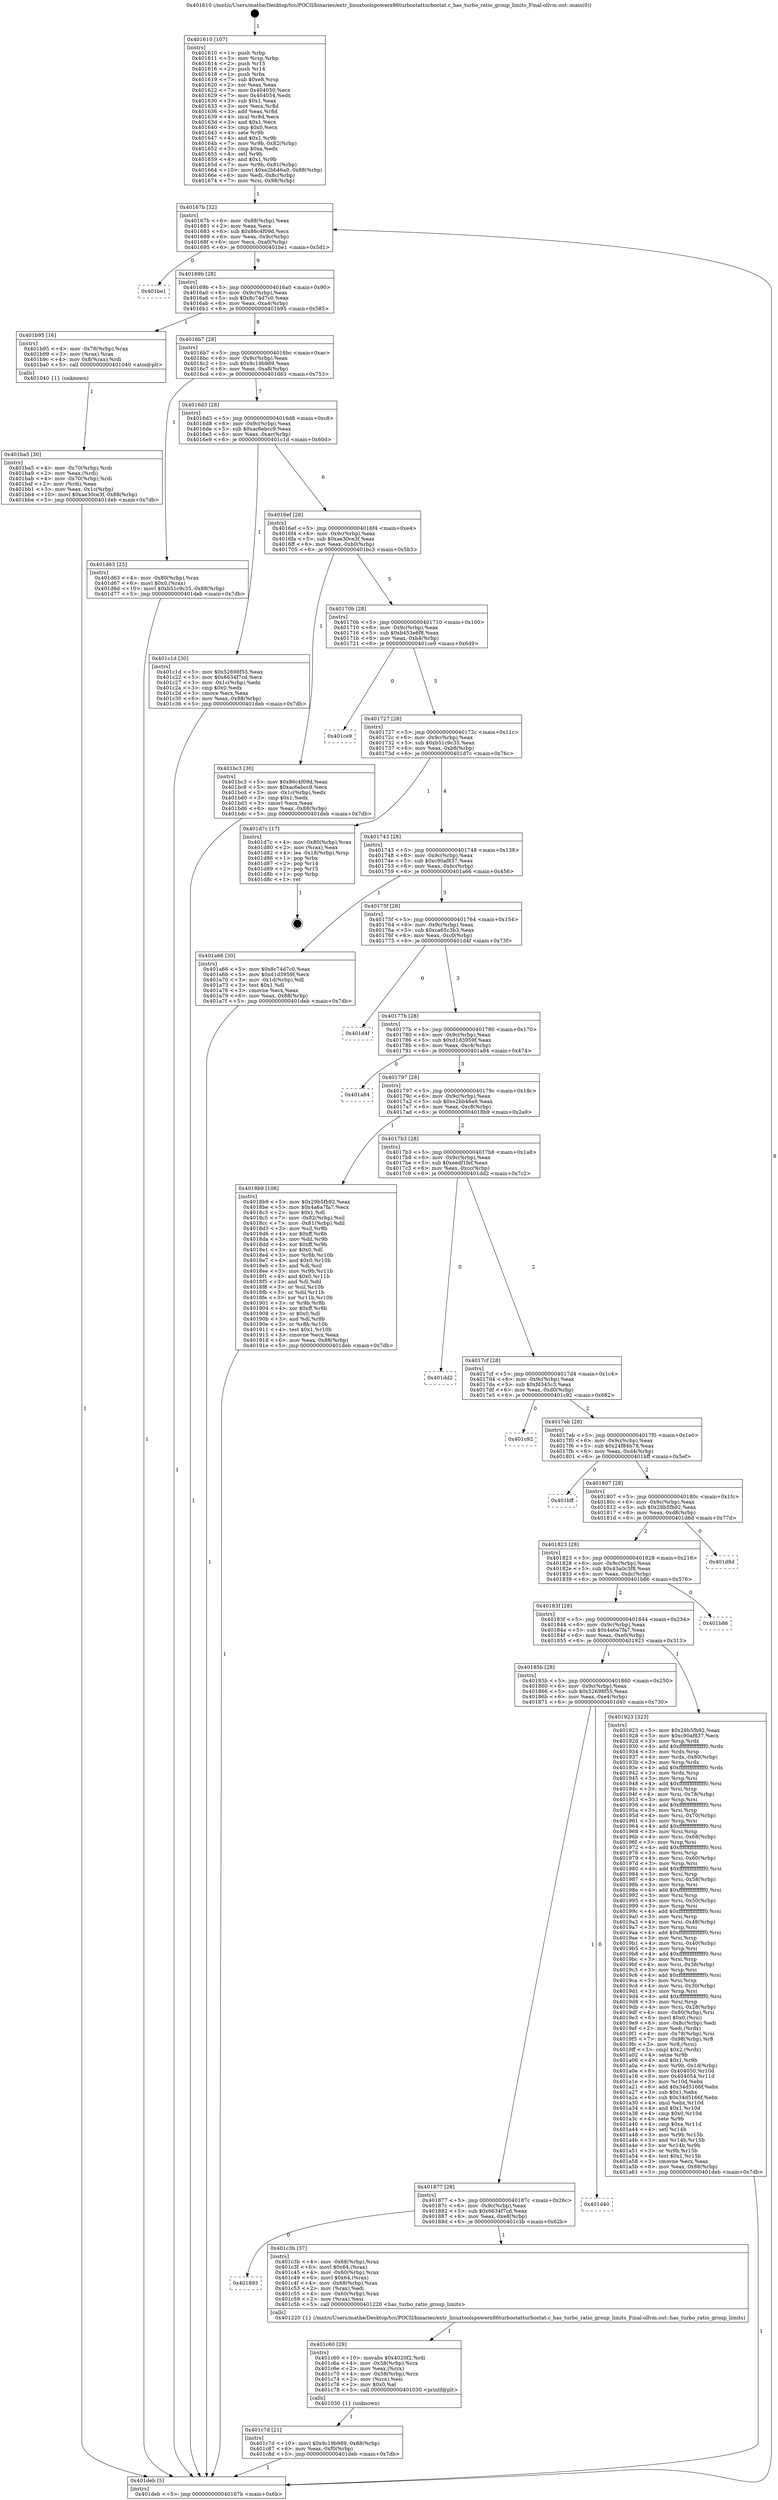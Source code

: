 digraph "0x401610" {
  label = "0x401610 (/mnt/c/Users/mathe/Desktop/tcc/POCII/binaries/extr_linuxtoolspowerx86turbostatturbostat.c_has_turbo_ratio_group_limits_Final-ollvm.out::main(0))"
  labelloc = "t"
  node[shape=record]

  Entry [label="",width=0.3,height=0.3,shape=circle,fillcolor=black,style=filled]
  "0x40167b" [label="{
     0x40167b [32]\l
     | [instrs]\l
     &nbsp;&nbsp;0x40167b \<+6\>: mov -0x88(%rbp),%eax\l
     &nbsp;&nbsp;0x401681 \<+2\>: mov %eax,%ecx\l
     &nbsp;&nbsp;0x401683 \<+6\>: sub $0x86c4f09d,%ecx\l
     &nbsp;&nbsp;0x401689 \<+6\>: mov %eax,-0x9c(%rbp)\l
     &nbsp;&nbsp;0x40168f \<+6\>: mov %ecx,-0xa0(%rbp)\l
     &nbsp;&nbsp;0x401695 \<+6\>: je 0000000000401be1 \<main+0x5d1\>\l
  }"]
  "0x401be1" [label="{
     0x401be1\l
  }", style=dashed]
  "0x40169b" [label="{
     0x40169b [28]\l
     | [instrs]\l
     &nbsp;&nbsp;0x40169b \<+5\>: jmp 00000000004016a0 \<main+0x90\>\l
     &nbsp;&nbsp;0x4016a0 \<+6\>: mov -0x9c(%rbp),%eax\l
     &nbsp;&nbsp;0x4016a6 \<+5\>: sub $0x8c74d7c0,%eax\l
     &nbsp;&nbsp;0x4016ab \<+6\>: mov %eax,-0xa4(%rbp)\l
     &nbsp;&nbsp;0x4016b1 \<+6\>: je 0000000000401b95 \<main+0x585\>\l
  }"]
  Exit [label="",width=0.3,height=0.3,shape=circle,fillcolor=black,style=filled,peripheries=2]
  "0x401b95" [label="{
     0x401b95 [16]\l
     | [instrs]\l
     &nbsp;&nbsp;0x401b95 \<+4\>: mov -0x78(%rbp),%rax\l
     &nbsp;&nbsp;0x401b99 \<+3\>: mov (%rax),%rax\l
     &nbsp;&nbsp;0x401b9c \<+4\>: mov 0x8(%rax),%rdi\l
     &nbsp;&nbsp;0x401ba0 \<+5\>: call 0000000000401040 \<atoi@plt\>\l
     | [calls]\l
     &nbsp;&nbsp;0x401040 \{1\} (unknown)\l
  }"]
  "0x4016b7" [label="{
     0x4016b7 [28]\l
     | [instrs]\l
     &nbsp;&nbsp;0x4016b7 \<+5\>: jmp 00000000004016bc \<main+0xac\>\l
     &nbsp;&nbsp;0x4016bc \<+6\>: mov -0x9c(%rbp),%eax\l
     &nbsp;&nbsp;0x4016c2 \<+5\>: sub $0x9c19b989,%eax\l
     &nbsp;&nbsp;0x4016c7 \<+6\>: mov %eax,-0xa8(%rbp)\l
     &nbsp;&nbsp;0x4016cd \<+6\>: je 0000000000401d63 \<main+0x753\>\l
  }"]
  "0x401c7d" [label="{
     0x401c7d [21]\l
     | [instrs]\l
     &nbsp;&nbsp;0x401c7d \<+10\>: movl $0x9c19b989,-0x88(%rbp)\l
     &nbsp;&nbsp;0x401c87 \<+6\>: mov %eax,-0xf0(%rbp)\l
     &nbsp;&nbsp;0x401c8d \<+5\>: jmp 0000000000401deb \<main+0x7db\>\l
  }"]
  "0x401d63" [label="{
     0x401d63 [25]\l
     | [instrs]\l
     &nbsp;&nbsp;0x401d63 \<+4\>: mov -0x80(%rbp),%rax\l
     &nbsp;&nbsp;0x401d67 \<+6\>: movl $0x0,(%rax)\l
     &nbsp;&nbsp;0x401d6d \<+10\>: movl $0xb51c9c35,-0x88(%rbp)\l
     &nbsp;&nbsp;0x401d77 \<+5\>: jmp 0000000000401deb \<main+0x7db\>\l
  }"]
  "0x4016d3" [label="{
     0x4016d3 [28]\l
     | [instrs]\l
     &nbsp;&nbsp;0x4016d3 \<+5\>: jmp 00000000004016d8 \<main+0xc8\>\l
     &nbsp;&nbsp;0x4016d8 \<+6\>: mov -0x9c(%rbp),%eax\l
     &nbsp;&nbsp;0x4016de \<+5\>: sub $0xac6ebcc9,%eax\l
     &nbsp;&nbsp;0x4016e3 \<+6\>: mov %eax,-0xac(%rbp)\l
     &nbsp;&nbsp;0x4016e9 \<+6\>: je 0000000000401c1d \<main+0x60d\>\l
  }"]
  "0x401c60" [label="{
     0x401c60 [29]\l
     | [instrs]\l
     &nbsp;&nbsp;0x401c60 \<+10\>: movabs $0x4020f2,%rdi\l
     &nbsp;&nbsp;0x401c6a \<+4\>: mov -0x58(%rbp),%rcx\l
     &nbsp;&nbsp;0x401c6e \<+2\>: mov %eax,(%rcx)\l
     &nbsp;&nbsp;0x401c70 \<+4\>: mov -0x58(%rbp),%rcx\l
     &nbsp;&nbsp;0x401c74 \<+2\>: mov (%rcx),%esi\l
     &nbsp;&nbsp;0x401c76 \<+2\>: mov $0x0,%al\l
     &nbsp;&nbsp;0x401c78 \<+5\>: call 0000000000401030 \<printf@plt\>\l
     | [calls]\l
     &nbsp;&nbsp;0x401030 \{1\} (unknown)\l
  }"]
  "0x401c1d" [label="{
     0x401c1d [30]\l
     | [instrs]\l
     &nbsp;&nbsp;0x401c1d \<+5\>: mov $0x52698f55,%eax\l
     &nbsp;&nbsp;0x401c22 \<+5\>: mov $0x6634f7cd,%ecx\l
     &nbsp;&nbsp;0x401c27 \<+3\>: mov -0x1c(%rbp),%edx\l
     &nbsp;&nbsp;0x401c2a \<+3\>: cmp $0x0,%edx\l
     &nbsp;&nbsp;0x401c2d \<+3\>: cmove %ecx,%eax\l
     &nbsp;&nbsp;0x401c30 \<+6\>: mov %eax,-0x88(%rbp)\l
     &nbsp;&nbsp;0x401c36 \<+5\>: jmp 0000000000401deb \<main+0x7db\>\l
  }"]
  "0x4016ef" [label="{
     0x4016ef [28]\l
     | [instrs]\l
     &nbsp;&nbsp;0x4016ef \<+5\>: jmp 00000000004016f4 \<main+0xe4\>\l
     &nbsp;&nbsp;0x4016f4 \<+6\>: mov -0x9c(%rbp),%eax\l
     &nbsp;&nbsp;0x4016fa \<+5\>: sub $0xae30ce3f,%eax\l
     &nbsp;&nbsp;0x4016ff \<+6\>: mov %eax,-0xb0(%rbp)\l
     &nbsp;&nbsp;0x401705 \<+6\>: je 0000000000401bc3 \<main+0x5b3\>\l
  }"]
  "0x401893" [label="{
     0x401893\l
  }", style=dashed]
  "0x401bc3" [label="{
     0x401bc3 [30]\l
     | [instrs]\l
     &nbsp;&nbsp;0x401bc3 \<+5\>: mov $0x86c4f09d,%eax\l
     &nbsp;&nbsp;0x401bc8 \<+5\>: mov $0xac6ebcc9,%ecx\l
     &nbsp;&nbsp;0x401bcd \<+3\>: mov -0x1c(%rbp),%edx\l
     &nbsp;&nbsp;0x401bd0 \<+3\>: cmp $0x1,%edx\l
     &nbsp;&nbsp;0x401bd3 \<+3\>: cmovl %ecx,%eax\l
     &nbsp;&nbsp;0x401bd6 \<+6\>: mov %eax,-0x88(%rbp)\l
     &nbsp;&nbsp;0x401bdc \<+5\>: jmp 0000000000401deb \<main+0x7db\>\l
  }"]
  "0x40170b" [label="{
     0x40170b [28]\l
     | [instrs]\l
     &nbsp;&nbsp;0x40170b \<+5\>: jmp 0000000000401710 \<main+0x100\>\l
     &nbsp;&nbsp;0x401710 \<+6\>: mov -0x9c(%rbp),%eax\l
     &nbsp;&nbsp;0x401716 \<+5\>: sub $0xb453e6f8,%eax\l
     &nbsp;&nbsp;0x40171b \<+6\>: mov %eax,-0xb4(%rbp)\l
     &nbsp;&nbsp;0x401721 \<+6\>: je 0000000000401ce9 \<main+0x6d9\>\l
  }"]
  "0x401c3b" [label="{
     0x401c3b [37]\l
     | [instrs]\l
     &nbsp;&nbsp;0x401c3b \<+4\>: mov -0x68(%rbp),%rax\l
     &nbsp;&nbsp;0x401c3f \<+6\>: movl $0x64,(%rax)\l
     &nbsp;&nbsp;0x401c45 \<+4\>: mov -0x60(%rbp),%rax\l
     &nbsp;&nbsp;0x401c49 \<+6\>: movl $0x64,(%rax)\l
     &nbsp;&nbsp;0x401c4f \<+4\>: mov -0x68(%rbp),%rax\l
     &nbsp;&nbsp;0x401c53 \<+2\>: mov (%rax),%edi\l
     &nbsp;&nbsp;0x401c55 \<+4\>: mov -0x60(%rbp),%rax\l
     &nbsp;&nbsp;0x401c59 \<+2\>: mov (%rax),%esi\l
     &nbsp;&nbsp;0x401c5b \<+5\>: call 0000000000401220 \<has_turbo_ratio_group_limits\>\l
     | [calls]\l
     &nbsp;&nbsp;0x401220 \{1\} (/mnt/c/Users/mathe/Desktop/tcc/POCII/binaries/extr_linuxtoolspowerx86turbostatturbostat.c_has_turbo_ratio_group_limits_Final-ollvm.out::has_turbo_ratio_group_limits)\l
  }"]
  "0x401ce9" [label="{
     0x401ce9\l
  }", style=dashed]
  "0x401727" [label="{
     0x401727 [28]\l
     | [instrs]\l
     &nbsp;&nbsp;0x401727 \<+5\>: jmp 000000000040172c \<main+0x11c\>\l
     &nbsp;&nbsp;0x40172c \<+6\>: mov -0x9c(%rbp),%eax\l
     &nbsp;&nbsp;0x401732 \<+5\>: sub $0xb51c9c35,%eax\l
     &nbsp;&nbsp;0x401737 \<+6\>: mov %eax,-0xb8(%rbp)\l
     &nbsp;&nbsp;0x40173d \<+6\>: je 0000000000401d7c \<main+0x76c\>\l
  }"]
  "0x401877" [label="{
     0x401877 [28]\l
     | [instrs]\l
     &nbsp;&nbsp;0x401877 \<+5\>: jmp 000000000040187c \<main+0x26c\>\l
     &nbsp;&nbsp;0x40187c \<+6\>: mov -0x9c(%rbp),%eax\l
     &nbsp;&nbsp;0x401882 \<+5\>: sub $0x6634f7cd,%eax\l
     &nbsp;&nbsp;0x401887 \<+6\>: mov %eax,-0xe8(%rbp)\l
     &nbsp;&nbsp;0x40188d \<+6\>: je 0000000000401c3b \<main+0x62b\>\l
  }"]
  "0x401d7c" [label="{
     0x401d7c [17]\l
     | [instrs]\l
     &nbsp;&nbsp;0x401d7c \<+4\>: mov -0x80(%rbp),%rax\l
     &nbsp;&nbsp;0x401d80 \<+2\>: mov (%rax),%eax\l
     &nbsp;&nbsp;0x401d82 \<+4\>: lea -0x18(%rbp),%rsp\l
     &nbsp;&nbsp;0x401d86 \<+1\>: pop %rbx\l
     &nbsp;&nbsp;0x401d87 \<+2\>: pop %r14\l
     &nbsp;&nbsp;0x401d89 \<+2\>: pop %r15\l
     &nbsp;&nbsp;0x401d8b \<+1\>: pop %rbp\l
     &nbsp;&nbsp;0x401d8c \<+1\>: ret\l
  }"]
  "0x401743" [label="{
     0x401743 [28]\l
     | [instrs]\l
     &nbsp;&nbsp;0x401743 \<+5\>: jmp 0000000000401748 \<main+0x138\>\l
     &nbsp;&nbsp;0x401748 \<+6\>: mov -0x9c(%rbp),%eax\l
     &nbsp;&nbsp;0x40174e \<+5\>: sub $0xc90af837,%eax\l
     &nbsp;&nbsp;0x401753 \<+6\>: mov %eax,-0xbc(%rbp)\l
     &nbsp;&nbsp;0x401759 \<+6\>: je 0000000000401a66 \<main+0x456\>\l
  }"]
  "0x401d40" [label="{
     0x401d40\l
  }", style=dashed]
  "0x401a66" [label="{
     0x401a66 [30]\l
     | [instrs]\l
     &nbsp;&nbsp;0x401a66 \<+5\>: mov $0x8c74d7c0,%eax\l
     &nbsp;&nbsp;0x401a6b \<+5\>: mov $0xd1d3959f,%ecx\l
     &nbsp;&nbsp;0x401a70 \<+3\>: mov -0x1d(%rbp),%dl\l
     &nbsp;&nbsp;0x401a73 \<+3\>: test $0x1,%dl\l
     &nbsp;&nbsp;0x401a76 \<+3\>: cmovne %ecx,%eax\l
     &nbsp;&nbsp;0x401a79 \<+6\>: mov %eax,-0x88(%rbp)\l
     &nbsp;&nbsp;0x401a7f \<+5\>: jmp 0000000000401deb \<main+0x7db\>\l
  }"]
  "0x40175f" [label="{
     0x40175f [28]\l
     | [instrs]\l
     &nbsp;&nbsp;0x40175f \<+5\>: jmp 0000000000401764 \<main+0x154\>\l
     &nbsp;&nbsp;0x401764 \<+6\>: mov -0x9c(%rbp),%eax\l
     &nbsp;&nbsp;0x40176a \<+5\>: sub $0xca65c3b3,%eax\l
     &nbsp;&nbsp;0x40176f \<+6\>: mov %eax,-0xc0(%rbp)\l
     &nbsp;&nbsp;0x401775 \<+6\>: je 0000000000401d4f \<main+0x73f\>\l
  }"]
  "0x401ba5" [label="{
     0x401ba5 [30]\l
     | [instrs]\l
     &nbsp;&nbsp;0x401ba5 \<+4\>: mov -0x70(%rbp),%rdi\l
     &nbsp;&nbsp;0x401ba9 \<+2\>: mov %eax,(%rdi)\l
     &nbsp;&nbsp;0x401bab \<+4\>: mov -0x70(%rbp),%rdi\l
     &nbsp;&nbsp;0x401baf \<+2\>: mov (%rdi),%eax\l
     &nbsp;&nbsp;0x401bb1 \<+3\>: mov %eax,-0x1c(%rbp)\l
     &nbsp;&nbsp;0x401bb4 \<+10\>: movl $0xae30ce3f,-0x88(%rbp)\l
     &nbsp;&nbsp;0x401bbe \<+5\>: jmp 0000000000401deb \<main+0x7db\>\l
  }"]
  "0x401d4f" [label="{
     0x401d4f\l
  }", style=dashed]
  "0x40177b" [label="{
     0x40177b [28]\l
     | [instrs]\l
     &nbsp;&nbsp;0x40177b \<+5\>: jmp 0000000000401780 \<main+0x170\>\l
     &nbsp;&nbsp;0x401780 \<+6\>: mov -0x9c(%rbp),%eax\l
     &nbsp;&nbsp;0x401786 \<+5\>: sub $0xd1d3959f,%eax\l
     &nbsp;&nbsp;0x40178b \<+6\>: mov %eax,-0xc4(%rbp)\l
     &nbsp;&nbsp;0x401791 \<+6\>: je 0000000000401a84 \<main+0x474\>\l
  }"]
  "0x40185b" [label="{
     0x40185b [28]\l
     | [instrs]\l
     &nbsp;&nbsp;0x40185b \<+5\>: jmp 0000000000401860 \<main+0x250\>\l
     &nbsp;&nbsp;0x401860 \<+6\>: mov -0x9c(%rbp),%eax\l
     &nbsp;&nbsp;0x401866 \<+5\>: sub $0x52698f55,%eax\l
     &nbsp;&nbsp;0x40186b \<+6\>: mov %eax,-0xe4(%rbp)\l
     &nbsp;&nbsp;0x401871 \<+6\>: je 0000000000401d40 \<main+0x730\>\l
  }"]
  "0x401a84" [label="{
     0x401a84\l
  }", style=dashed]
  "0x401797" [label="{
     0x401797 [28]\l
     | [instrs]\l
     &nbsp;&nbsp;0x401797 \<+5\>: jmp 000000000040179c \<main+0x18c\>\l
     &nbsp;&nbsp;0x40179c \<+6\>: mov -0x9c(%rbp),%eax\l
     &nbsp;&nbsp;0x4017a2 \<+5\>: sub $0xe2bb46a9,%eax\l
     &nbsp;&nbsp;0x4017a7 \<+6\>: mov %eax,-0xc8(%rbp)\l
     &nbsp;&nbsp;0x4017ad \<+6\>: je 00000000004018b9 \<main+0x2a9\>\l
  }"]
  "0x401923" [label="{
     0x401923 [323]\l
     | [instrs]\l
     &nbsp;&nbsp;0x401923 \<+5\>: mov $0x29b5fb92,%eax\l
     &nbsp;&nbsp;0x401928 \<+5\>: mov $0xc90af837,%ecx\l
     &nbsp;&nbsp;0x40192d \<+3\>: mov %rsp,%rdx\l
     &nbsp;&nbsp;0x401930 \<+4\>: add $0xfffffffffffffff0,%rdx\l
     &nbsp;&nbsp;0x401934 \<+3\>: mov %rdx,%rsp\l
     &nbsp;&nbsp;0x401937 \<+4\>: mov %rdx,-0x80(%rbp)\l
     &nbsp;&nbsp;0x40193b \<+3\>: mov %rsp,%rdx\l
     &nbsp;&nbsp;0x40193e \<+4\>: add $0xfffffffffffffff0,%rdx\l
     &nbsp;&nbsp;0x401942 \<+3\>: mov %rdx,%rsp\l
     &nbsp;&nbsp;0x401945 \<+3\>: mov %rsp,%rsi\l
     &nbsp;&nbsp;0x401948 \<+4\>: add $0xfffffffffffffff0,%rsi\l
     &nbsp;&nbsp;0x40194c \<+3\>: mov %rsi,%rsp\l
     &nbsp;&nbsp;0x40194f \<+4\>: mov %rsi,-0x78(%rbp)\l
     &nbsp;&nbsp;0x401953 \<+3\>: mov %rsp,%rsi\l
     &nbsp;&nbsp;0x401956 \<+4\>: add $0xfffffffffffffff0,%rsi\l
     &nbsp;&nbsp;0x40195a \<+3\>: mov %rsi,%rsp\l
     &nbsp;&nbsp;0x40195d \<+4\>: mov %rsi,-0x70(%rbp)\l
     &nbsp;&nbsp;0x401961 \<+3\>: mov %rsp,%rsi\l
     &nbsp;&nbsp;0x401964 \<+4\>: add $0xfffffffffffffff0,%rsi\l
     &nbsp;&nbsp;0x401968 \<+3\>: mov %rsi,%rsp\l
     &nbsp;&nbsp;0x40196b \<+4\>: mov %rsi,-0x68(%rbp)\l
     &nbsp;&nbsp;0x40196f \<+3\>: mov %rsp,%rsi\l
     &nbsp;&nbsp;0x401972 \<+4\>: add $0xfffffffffffffff0,%rsi\l
     &nbsp;&nbsp;0x401976 \<+3\>: mov %rsi,%rsp\l
     &nbsp;&nbsp;0x401979 \<+4\>: mov %rsi,-0x60(%rbp)\l
     &nbsp;&nbsp;0x40197d \<+3\>: mov %rsp,%rsi\l
     &nbsp;&nbsp;0x401980 \<+4\>: add $0xfffffffffffffff0,%rsi\l
     &nbsp;&nbsp;0x401984 \<+3\>: mov %rsi,%rsp\l
     &nbsp;&nbsp;0x401987 \<+4\>: mov %rsi,-0x58(%rbp)\l
     &nbsp;&nbsp;0x40198b \<+3\>: mov %rsp,%rsi\l
     &nbsp;&nbsp;0x40198e \<+4\>: add $0xfffffffffffffff0,%rsi\l
     &nbsp;&nbsp;0x401992 \<+3\>: mov %rsi,%rsp\l
     &nbsp;&nbsp;0x401995 \<+4\>: mov %rsi,-0x50(%rbp)\l
     &nbsp;&nbsp;0x401999 \<+3\>: mov %rsp,%rsi\l
     &nbsp;&nbsp;0x40199c \<+4\>: add $0xfffffffffffffff0,%rsi\l
     &nbsp;&nbsp;0x4019a0 \<+3\>: mov %rsi,%rsp\l
     &nbsp;&nbsp;0x4019a3 \<+4\>: mov %rsi,-0x48(%rbp)\l
     &nbsp;&nbsp;0x4019a7 \<+3\>: mov %rsp,%rsi\l
     &nbsp;&nbsp;0x4019aa \<+4\>: add $0xfffffffffffffff0,%rsi\l
     &nbsp;&nbsp;0x4019ae \<+3\>: mov %rsi,%rsp\l
     &nbsp;&nbsp;0x4019b1 \<+4\>: mov %rsi,-0x40(%rbp)\l
     &nbsp;&nbsp;0x4019b5 \<+3\>: mov %rsp,%rsi\l
     &nbsp;&nbsp;0x4019b8 \<+4\>: add $0xfffffffffffffff0,%rsi\l
     &nbsp;&nbsp;0x4019bc \<+3\>: mov %rsi,%rsp\l
     &nbsp;&nbsp;0x4019bf \<+4\>: mov %rsi,-0x38(%rbp)\l
     &nbsp;&nbsp;0x4019c3 \<+3\>: mov %rsp,%rsi\l
     &nbsp;&nbsp;0x4019c6 \<+4\>: add $0xfffffffffffffff0,%rsi\l
     &nbsp;&nbsp;0x4019ca \<+3\>: mov %rsi,%rsp\l
     &nbsp;&nbsp;0x4019cd \<+4\>: mov %rsi,-0x30(%rbp)\l
     &nbsp;&nbsp;0x4019d1 \<+3\>: mov %rsp,%rsi\l
     &nbsp;&nbsp;0x4019d4 \<+4\>: add $0xfffffffffffffff0,%rsi\l
     &nbsp;&nbsp;0x4019d8 \<+3\>: mov %rsi,%rsp\l
     &nbsp;&nbsp;0x4019db \<+4\>: mov %rsi,-0x28(%rbp)\l
     &nbsp;&nbsp;0x4019df \<+4\>: mov -0x80(%rbp),%rsi\l
     &nbsp;&nbsp;0x4019e3 \<+6\>: movl $0x0,(%rsi)\l
     &nbsp;&nbsp;0x4019e9 \<+6\>: mov -0x8c(%rbp),%edi\l
     &nbsp;&nbsp;0x4019ef \<+2\>: mov %edi,(%rdx)\l
     &nbsp;&nbsp;0x4019f1 \<+4\>: mov -0x78(%rbp),%rsi\l
     &nbsp;&nbsp;0x4019f5 \<+7\>: mov -0x98(%rbp),%r8\l
     &nbsp;&nbsp;0x4019fc \<+3\>: mov %r8,(%rsi)\l
     &nbsp;&nbsp;0x4019ff \<+3\>: cmpl $0x2,(%rdx)\l
     &nbsp;&nbsp;0x401a02 \<+4\>: setne %r9b\l
     &nbsp;&nbsp;0x401a06 \<+4\>: and $0x1,%r9b\l
     &nbsp;&nbsp;0x401a0a \<+4\>: mov %r9b,-0x1d(%rbp)\l
     &nbsp;&nbsp;0x401a0e \<+8\>: mov 0x404050,%r10d\l
     &nbsp;&nbsp;0x401a16 \<+8\>: mov 0x404054,%r11d\l
     &nbsp;&nbsp;0x401a1e \<+3\>: mov %r10d,%ebx\l
     &nbsp;&nbsp;0x401a21 \<+6\>: add $0x34d5166f,%ebx\l
     &nbsp;&nbsp;0x401a27 \<+3\>: sub $0x1,%ebx\l
     &nbsp;&nbsp;0x401a2a \<+6\>: sub $0x34d5166f,%ebx\l
     &nbsp;&nbsp;0x401a30 \<+4\>: imul %ebx,%r10d\l
     &nbsp;&nbsp;0x401a34 \<+4\>: and $0x1,%r10d\l
     &nbsp;&nbsp;0x401a38 \<+4\>: cmp $0x0,%r10d\l
     &nbsp;&nbsp;0x401a3c \<+4\>: sete %r9b\l
     &nbsp;&nbsp;0x401a40 \<+4\>: cmp $0xa,%r11d\l
     &nbsp;&nbsp;0x401a44 \<+4\>: setl %r14b\l
     &nbsp;&nbsp;0x401a48 \<+3\>: mov %r9b,%r15b\l
     &nbsp;&nbsp;0x401a4b \<+3\>: and %r14b,%r15b\l
     &nbsp;&nbsp;0x401a4e \<+3\>: xor %r14b,%r9b\l
     &nbsp;&nbsp;0x401a51 \<+3\>: or %r9b,%r15b\l
     &nbsp;&nbsp;0x401a54 \<+4\>: test $0x1,%r15b\l
     &nbsp;&nbsp;0x401a58 \<+3\>: cmovne %ecx,%eax\l
     &nbsp;&nbsp;0x401a5b \<+6\>: mov %eax,-0x88(%rbp)\l
     &nbsp;&nbsp;0x401a61 \<+5\>: jmp 0000000000401deb \<main+0x7db\>\l
  }"]
  "0x4018b9" [label="{
     0x4018b9 [106]\l
     | [instrs]\l
     &nbsp;&nbsp;0x4018b9 \<+5\>: mov $0x29b5fb92,%eax\l
     &nbsp;&nbsp;0x4018be \<+5\>: mov $0x4a6a7fa7,%ecx\l
     &nbsp;&nbsp;0x4018c3 \<+2\>: mov $0x1,%dl\l
     &nbsp;&nbsp;0x4018c5 \<+7\>: mov -0x82(%rbp),%sil\l
     &nbsp;&nbsp;0x4018cc \<+7\>: mov -0x81(%rbp),%dil\l
     &nbsp;&nbsp;0x4018d3 \<+3\>: mov %sil,%r8b\l
     &nbsp;&nbsp;0x4018d6 \<+4\>: xor $0xff,%r8b\l
     &nbsp;&nbsp;0x4018da \<+3\>: mov %dil,%r9b\l
     &nbsp;&nbsp;0x4018dd \<+4\>: xor $0xff,%r9b\l
     &nbsp;&nbsp;0x4018e1 \<+3\>: xor $0x0,%dl\l
     &nbsp;&nbsp;0x4018e4 \<+3\>: mov %r8b,%r10b\l
     &nbsp;&nbsp;0x4018e7 \<+4\>: and $0x0,%r10b\l
     &nbsp;&nbsp;0x4018eb \<+3\>: and %dl,%sil\l
     &nbsp;&nbsp;0x4018ee \<+3\>: mov %r9b,%r11b\l
     &nbsp;&nbsp;0x4018f1 \<+4\>: and $0x0,%r11b\l
     &nbsp;&nbsp;0x4018f5 \<+3\>: and %dl,%dil\l
     &nbsp;&nbsp;0x4018f8 \<+3\>: or %sil,%r10b\l
     &nbsp;&nbsp;0x4018fb \<+3\>: or %dil,%r11b\l
     &nbsp;&nbsp;0x4018fe \<+3\>: xor %r11b,%r10b\l
     &nbsp;&nbsp;0x401901 \<+3\>: or %r9b,%r8b\l
     &nbsp;&nbsp;0x401904 \<+4\>: xor $0xff,%r8b\l
     &nbsp;&nbsp;0x401908 \<+3\>: or $0x0,%dl\l
     &nbsp;&nbsp;0x40190b \<+3\>: and %dl,%r8b\l
     &nbsp;&nbsp;0x40190e \<+3\>: or %r8b,%r10b\l
     &nbsp;&nbsp;0x401911 \<+4\>: test $0x1,%r10b\l
     &nbsp;&nbsp;0x401915 \<+3\>: cmovne %ecx,%eax\l
     &nbsp;&nbsp;0x401918 \<+6\>: mov %eax,-0x88(%rbp)\l
     &nbsp;&nbsp;0x40191e \<+5\>: jmp 0000000000401deb \<main+0x7db\>\l
  }"]
  "0x4017b3" [label="{
     0x4017b3 [28]\l
     | [instrs]\l
     &nbsp;&nbsp;0x4017b3 \<+5\>: jmp 00000000004017b8 \<main+0x1a8\>\l
     &nbsp;&nbsp;0x4017b8 \<+6\>: mov -0x9c(%rbp),%eax\l
     &nbsp;&nbsp;0x4017be \<+5\>: sub $0xeedf1fef,%eax\l
     &nbsp;&nbsp;0x4017c3 \<+6\>: mov %eax,-0xcc(%rbp)\l
     &nbsp;&nbsp;0x4017c9 \<+6\>: je 0000000000401dd2 \<main+0x7c2\>\l
  }"]
  "0x401deb" [label="{
     0x401deb [5]\l
     | [instrs]\l
     &nbsp;&nbsp;0x401deb \<+5\>: jmp 000000000040167b \<main+0x6b\>\l
  }"]
  "0x401610" [label="{
     0x401610 [107]\l
     | [instrs]\l
     &nbsp;&nbsp;0x401610 \<+1\>: push %rbp\l
     &nbsp;&nbsp;0x401611 \<+3\>: mov %rsp,%rbp\l
     &nbsp;&nbsp;0x401614 \<+2\>: push %r15\l
     &nbsp;&nbsp;0x401616 \<+2\>: push %r14\l
     &nbsp;&nbsp;0x401618 \<+1\>: push %rbx\l
     &nbsp;&nbsp;0x401619 \<+7\>: sub $0xe8,%rsp\l
     &nbsp;&nbsp;0x401620 \<+2\>: xor %eax,%eax\l
     &nbsp;&nbsp;0x401622 \<+7\>: mov 0x404050,%ecx\l
     &nbsp;&nbsp;0x401629 \<+7\>: mov 0x404054,%edx\l
     &nbsp;&nbsp;0x401630 \<+3\>: sub $0x1,%eax\l
     &nbsp;&nbsp;0x401633 \<+3\>: mov %ecx,%r8d\l
     &nbsp;&nbsp;0x401636 \<+3\>: add %eax,%r8d\l
     &nbsp;&nbsp;0x401639 \<+4\>: imul %r8d,%ecx\l
     &nbsp;&nbsp;0x40163d \<+3\>: and $0x1,%ecx\l
     &nbsp;&nbsp;0x401640 \<+3\>: cmp $0x0,%ecx\l
     &nbsp;&nbsp;0x401643 \<+4\>: sete %r9b\l
     &nbsp;&nbsp;0x401647 \<+4\>: and $0x1,%r9b\l
     &nbsp;&nbsp;0x40164b \<+7\>: mov %r9b,-0x82(%rbp)\l
     &nbsp;&nbsp;0x401652 \<+3\>: cmp $0xa,%edx\l
     &nbsp;&nbsp;0x401655 \<+4\>: setl %r9b\l
     &nbsp;&nbsp;0x401659 \<+4\>: and $0x1,%r9b\l
     &nbsp;&nbsp;0x40165d \<+7\>: mov %r9b,-0x81(%rbp)\l
     &nbsp;&nbsp;0x401664 \<+10\>: movl $0xe2bb46a9,-0x88(%rbp)\l
     &nbsp;&nbsp;0x40166e \<+6\>: mov %edi,-0x8c(%rbp)\l
     &nbsp;&nbsp;0x401674 \<+7\>: mov %rsi,-0x98(%rbp)\l
  }"]
  "0x40183f" [label="{
     0x40183f [28]\l
     | [instrs]\l
     &nbsp;&nbsp;0x40183f \<+5\>: jmp 0000000000401844 \<main+0x234\>\l
     &nbsp;&nbsp;0x401844 \<+6\>: mov -0x9c(%rbp),%eax\l
     &nbsp;&nbsp;0x40184a \<+5\>: sub $0x4a6a7fa7,%eax\l
     &nbsp;&nbsp;0x40184f \<+6\>: mov %eax,-0xe0(%rbp)\l
     &nbsp;&nbsp;0x401855 \<+6\>: je 0000000000401923 \<main+0x313\>\l
  }"]
  "0x401dd2" [label="{
     0x401dd2\l
  }", style=dashed]
  "0x4017cf" [label="{
     0x4017cf [28]\l
     | [instrs]\l
     &nbsp;&nbsp;0x4017cf \<+5\>: jmp 00000000004017d4 \<main+0x1c4\>\l
     &nbsp;&nbsp;0x4017d4 \<+6\>: mov -0x9c(%rbp),%eax\l
     &nbsp;&nbsp;0x4017da \<+5\>: sub $0xfd345c3,%eax\l
     &nbsp;&nbsp;0x4017df \<+6\>: mov %eax,-0xd0(%rbp)\l
     &nbsp;&nbsp;0x4017e5 \<+6\>: je 0000000000401c92 \<main+0x682\>\l
  }"]
  "0x401b86" [label="{
     0x401b86\l
  }", style=dashed]
  "0x401c92" [label="{
     0x401c92\l
  }", style=dashed]
  "0x4017eb" [label="{
     0x4017eb [28]\l
     | [instrs]\l
     &nbsp;&nbsp;0x4017eb \<+5\>: jmp 00000000004017f0 \<main+0x1e0\>\l
     &nbsp;&nbsp;0x4017f0 \<+6\>: mov -0x9c(%rbp),%eax\l
     &nbsp;&nbsp;0x4017f6 \<+5\>: sub $0x24f84b78,%eax\l
     &nbsp;&nbsp;0x4017fb \<+6\>: mov %eax,-0xd4(%rbp)\l
     &nbsp;&nbsp;0x401801 \<+6\>: je 0000000000401bff \<main+0x5ef\>\l
  }"]
  "0x401823" [label="{
     0x401823 [28]\l
     | [instrs]\l
     &nbsp;&nbsp;0x401823 \<+5\>: jmp 0000000000401828 \<main+0x218\>\l
     &nbsp;&nbsp;0x401828 \<+6\>: mov -0x9c(%rbp),%eax\l
     &nbsp;&nbsp;0x40182e \<+5\>: sub $0x43a0c3f8,%eax\l
     &nbsp;&nbsp;0x401833 \<+6\>: mov %eax,-0xdc(%rbp)\l
     &nbsp;&nbsp;0x401839 \<+6\>: je 0000000000401b86 \<main+0x576\>\l
  }"]
  "0x401bff" [label="{
     0x401bff\l
  }", style=dashed]
  "0x401807" [label="{
     0x401807 [28]\l
     | [instrs]\l
     &nbsp;&nbsp;0x401807 \<+5\>: jmp 000000000040180c \<main+0x1fc\>\l
     &nbsp;&nbsp;0x40180c \<+6\>: mov -0x9c(%rbp),%eax\l
     &nbsp;&nbsp;0x401812 \<+5\>: sub $0x29b5fb92,%eax\l
     &nbsp;&nbsp;0x401817 \<+6\>: mov %eax,-0xd8(%rbp)\l
     &nbsp;&nbsp;0x40181d \<+6\>: je 0000000000401d8d \<main+0x77d\>\l
  }"]
  "0x401d8d" [label="{
     0x401d8d\l
  }", style=dashed]
  Entry -> "0x401610" [label=" 1"]
  "0x40167b" -> "0x401be1" [label=" 0"]
  "0x40167b" -> "0x40169b" [label=" 9"]
  "0x401d7c" -> Exit [label=" 1"]
  "0x40169b" -> "0x401b95" [label=" 1"]
  "0x40169b" -> "0x4016b7" [label=" 8"]
  "0x401d63" -> "0x401deb" [label=" 1"]
  "0x4016b7" -> "0x401d63" [label=" 1"]
  "0x4016b7" -> "0x4016d3" [label=" 7"]
  "0x401c7d" -> "0x401deb" [label=" 1"]
  "0x4016d3" -> "0x401c1d" [label=" 1"]
  "0x4016d3" -> "0x4016ef" [label=" 6"]
  "0x401c60" -> "0x401c7d" [label=" 1"]
  "0x4016ef" -> "0x401bc3" [label=" 1"]
  "0x4016ef" -> "0x40170b" [label=" 5"]
  "0x401c3b" -> "0x401c60" [label=" 1"]
  "0x40170b" -> "0x401ce9" [label=" 0"]
  "0x40170b" -> "0x401727" [label=" 5"]
  "0x401877" -> "0x401893" [label=" 0"]
  "0x401727" -> "0x401d7c" [label=" 1"]
  "0x401727" -> "0x401743" [label=" 4"]
  "0x401877" -> "0x401c3b" [label=" 1"]
  "0x401743" -> "0x401a66" [label=" 1"]
  "0x401743" -> "0x40175f" [label=" 3"]
  "0x40185b" -> "0x401877" [label=" 1"]
  "0x40175f" -> "0x401d4f" [label=" 0"]
  "0x40175f" -> "0x40177b" [label=" 3"]
  "0x40185b" -> "0x401d40" [label=" 0"]
  "0x40177b" -> "0x401a84" [label=" 0"]
  "0x40177b" -> "0x401797" [label=" 3"]
  "0x401bc3" -> "0x401deb" [label=" 1"]
  "0x401797" -> "0x4018b9" [label=" 1"]
  "0x401797" -> "0x4017b3" [label=" 2"]
  "0x4018b9" -> "0x401deb" [label=" 1"]
  "0x401610" -> "0x40167b" [label=" 1"]
  "0x401deb" -> "0x40167b" [label=" 8"]
  "0x401ba5" -> "0x401deb" [label=" 1"]
  "0x4017b3" -> "0x401dd2" [label=" 0"]
  "0x4017b3" -> "0x4017cf" [label=" 2"]
  "0x401a66" -> "0x401deb" [label=" 1"]
  "0x4017cf" -> "0x401c92" [label=" 0"]
  "0x4017cf" -> "0x4017eb" [label=" 2"]
  "0x401923" -> "0x401deb" [label=" 1"]
  "0x4017eb" -> "0x401bff" [label=" 0"]
  "0x4017eb" -> "0x401807" [label=" 2"]
  "0x40183f" -> "0x40185b" [label=" 1"]
  "0x401807" -> "0x401d8d" [label=" 0"]
  "0x401807" -> "0x401823" [label=" 2"]
  "0x401c1d" -> "0x401deb" [label=" 1"]
  "0x401823" -> "0x401b86" [label=" 0"]
  "0x401823" -> "0x40183f" [label=" 2"]
  "0x401b95" -> "0x401ba5" [label=" 1"]
  "0x40183f" -> "0x401923" [label=" 1"]
}
